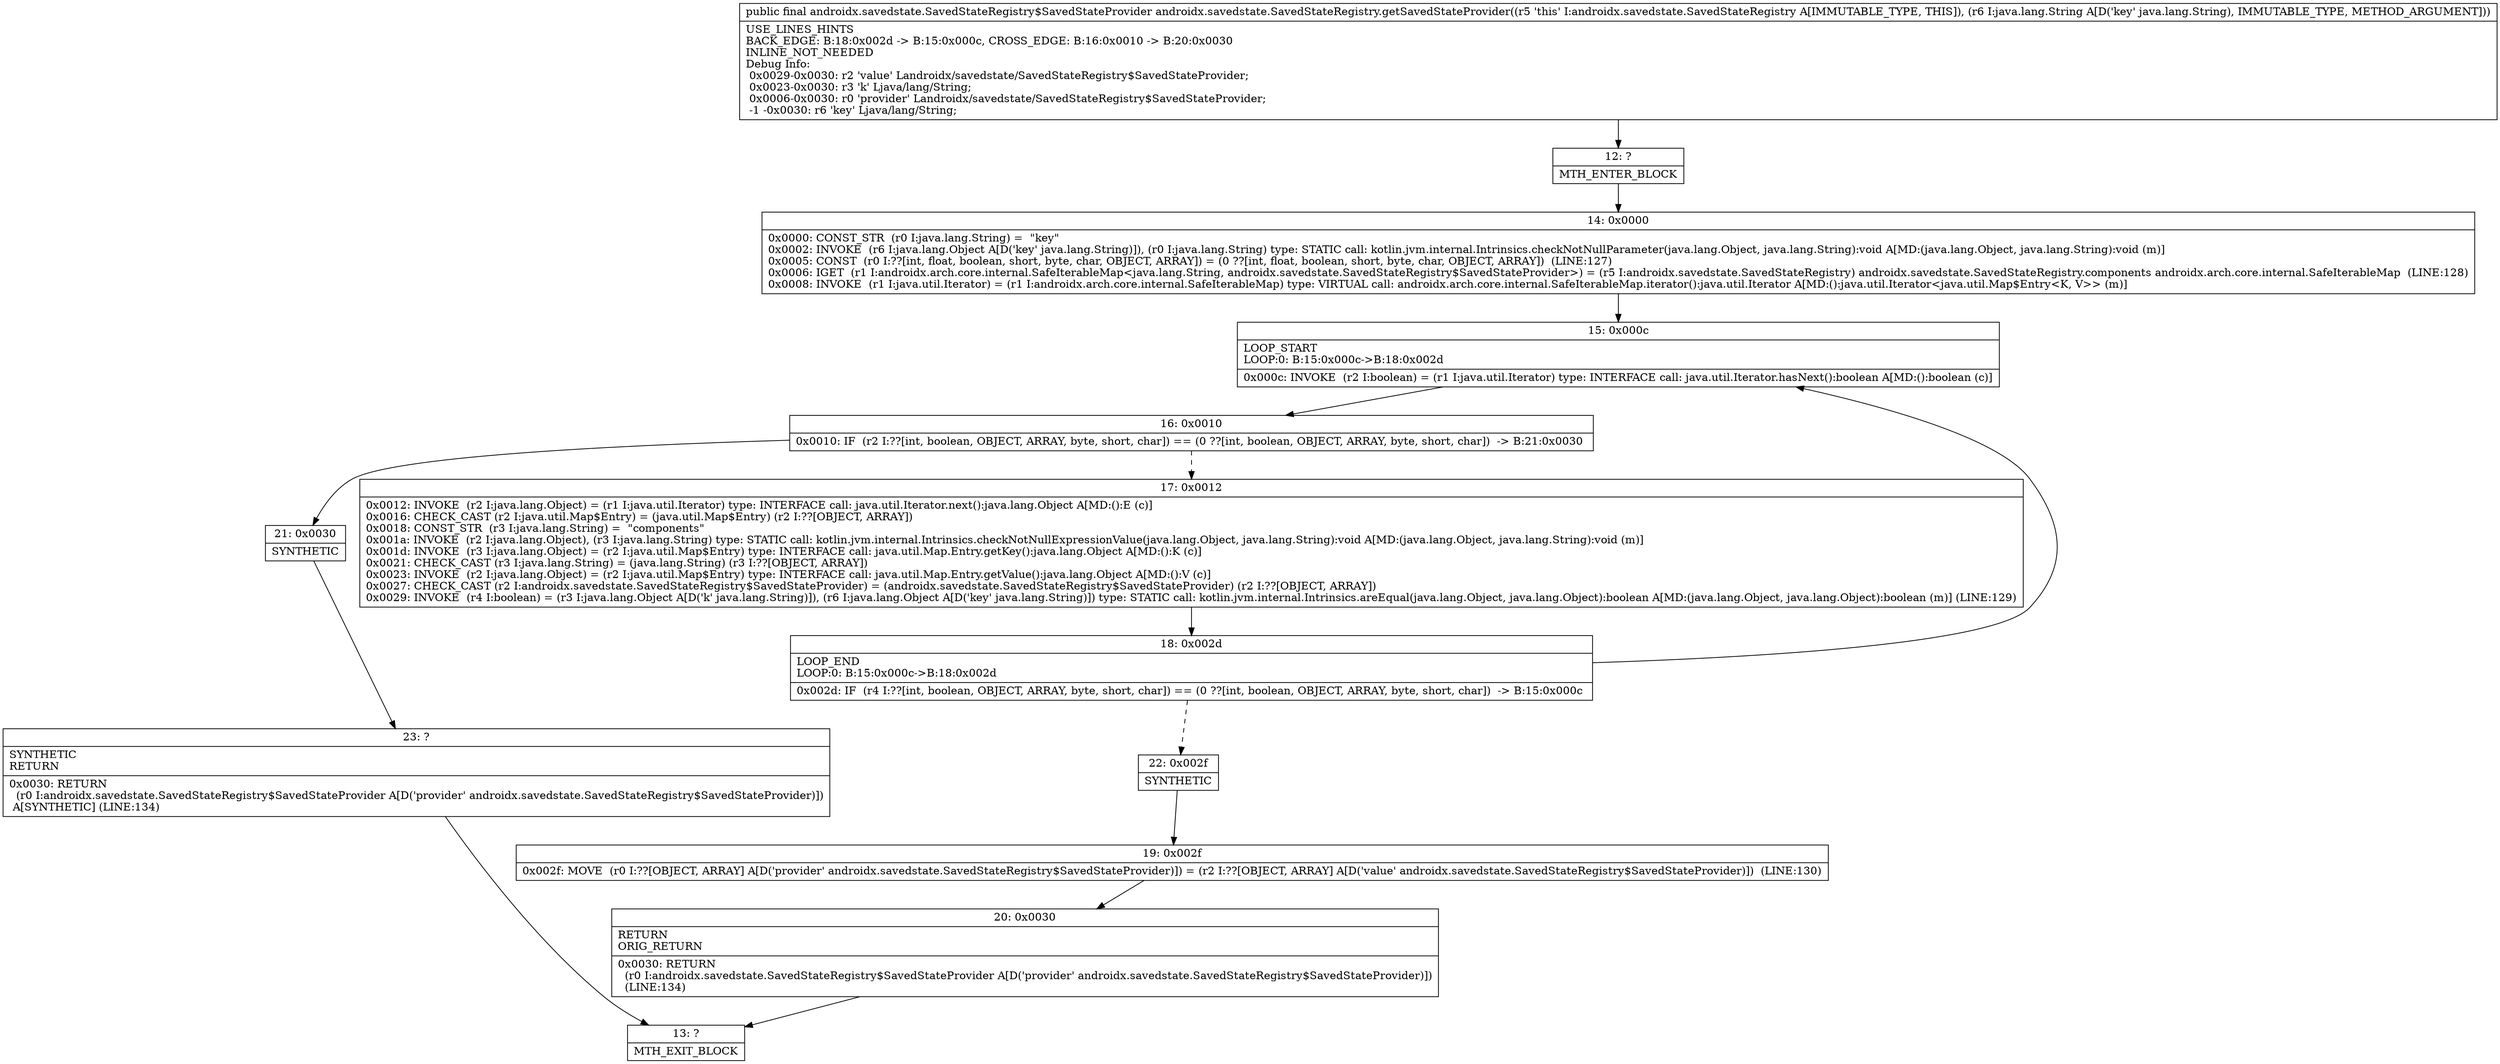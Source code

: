 digraph "CFG forandroidx.savedstate.SavedStateRegistry.getSavedStateProvider(Ljava\/lang\/String;)Landroidx\/savedstate\/SavedStateRegistry$SavedStateProvider;" {
Node_12 [shape=record,label="{12\:\ ?|MTH_ENTER_BLOCK\l}"];
Node_14 [shape=record,label="{14\:\ 0x0000|0x0000: CONST_STR  (r0 I:java.lang.String) =  \"key\" \l0x0002: INVOKE  (r6 I:java.lang.Object A[D('key' java.lang.String)]), (r0 I:java.lang.String) type: STATIC call: kotlin.jvm.internal.Intrinsics.checkNotNullParameter(java.lang.Object, java.lang.String):void A[MD:(java.lang.Object, java.lang.String):void (m)]\l0x0005: CONST  (r0 I:??[int, float, boolean, short, byte, char, OBJECT, ARRAY]) = (0 ??[int, float, boolean, short, byte, char, OBJECT, ARRAY])  (LINE:127)\l0x0006: IGET  (r1 I:androidx.arch.core.internal.SafeIterableMap\<java.lang.String, androidx.savedstate.SavedStateRegistry$SavedStateProvider\>) = (r5 I:androidx.savedstate.SavedStateRegistry) androidx.savedstate.SavedStateRegistry.components androidx.arch.core.internal.SafeIterableMap  (LINE:128)\l0x0008: INVOKE  (r1 I:java.util.Iterator) = (r1 I:androidx.arch.core.internal.SafeIterableMap) type: VIRTUAL call: androidx.arch.core.internal.SafeIterableMap.iterator():java.util.Iterator A[MD:():java.util.Iterator\<java.util.Map$Entry\<K, V\>\> (m)]\l}"];
Node_15 [shape=record,label="{15\:\ 0x000c|LOOP_START\lLOOP:0: B:15:0x000c\-\>B:18:0x002d\l|0x000c: INVOKE  (r2 I:boolean) = (r1 I:java.util.Iterator) type: INTERFACE call: java.util.Iterator.hasNext():boolean A[MD:():boolean (c)]\l}"];
Node_16 [shape=record,label="{16\:\ 0x0010|0x0010: IF  (r2 I:??[int, boolean, OBJECT, ARRAY, byte, short, char]) == (0 ??[int, boolean, OBJECT, ARRAY, byte, short, char])  \-\> B:21:0x0030 \l}"];
Node_17 [shape=record,label="{17\:\ 0x0012|0x0012: INVOKE  (r2 I:java.lang.Object) = (r1 I:java.util.Iterator) type: INTERFACE call: java.util.Iterator.next():java.lang.Object A[MD:():E (c)]\l0x0016: CHECK_CAST (r2 I:java.util.Map$Entry) = (java.util.Map$Entry) (r2 I:??[OBJECT, ARRAY]) \l0x0018: CONST_STR  (r3 I:java.lang.String) =  \"components\" \l0x001a: INVOKE  (r2 I:java.lang.Object), (r3 I:java.lang.String) type: STATIC call: kotlin.jvm.internal.Intrinsics.checkNotNullExpressionValue(java.lang.Object, java.lang.String):void A[MD:(java.lang.Object, java.lang.String):void (m)]\l0x001d: INVOKE  (r3 I:java.lang.Object) = (r2 I:java.util.Map$Entry) type: INTERFACE call: java.util.Map.Entry.getKey():java.lang.Object A[MD:():K (c)]\l0x0021: CHECK_CAST (r3 I:java.lang.String) = (java.lang.String) (r3 I:??[OBJECT, ARRAY]) \l0x0023: INVOKE  (r2 I:java.lang.Object) = (r2 I:java.util.Map$Entry) type: INTERFACE call: java.util.Map.Entry.getValue():java.lang.Object A[MD:():V (c)]\l0x0027: CHECK_CAST (r2 I:androidx.savedstate.SavedStateRegistry$SavedStateProvider) = (androidx.savedstate.SavedStateRegistry$SavedStateProvider) (r2 I:??[OBJECT, ARRAY]) \l0x0029: INVOKE  (r4 I:boolean) = (r3 I:java.lang.Object A[D('k' java.lang.String)]), (r6 I:java.lang.Object A[D('key' java.lang.String)]) type: STATIC call: kotlin.jvm.internal.Intrinsics.areEqual(java.lang.Object, java.lang.Object):boolean A[MD:(java.lang.Object, java.lang.Object):boolean (m)] (LINE:129)\l}"];
Node_18 [shape=record,label="{18\:\ 0x002d|LOOP_END\lLOOP:0: B:15:0x000c\-\>B:18:0x002d\l|0x002d: IF  (r4 I:??[int, boolean, OBJECT, ARRAY, byte, short, char]) == (0 ??[int, boolean, OBJECT, ARRAY, byte, short, char])  \-\> B:15:0x000c \l}"];
Node_22 [shape=record,label="{22\:\ 0x002f|SYNTHETIC\l}"];
Node_19 [shape=record,label="{19\:\ 0x002f|0x002f: MOVE  (r0 I:??[OBJECT, ARRAY] A[D('provider' androidx.savedstate.SavedStateRegistry$SavedStateProvider)]) = (r2 I:??[OBJECT, ARRAY] A[D('value' androidx.savedstate.SavedStateRegistry$SavedStateProvider)])  (LINE:130)\l}"];
Node_20 [shape=record,label="{20\:\ 0x0030|RETURN\lORIG_RETURN\l|0x0030: RETURN  \l  (r0 I:androidx.savedstate.SavedStateRegistry$SavedStateProvider A[D('provider' androidx.savedstate.SavedStateRegistry$SavedStateProvider)])\l  (LINE:134)\l}"];
Node_13 [shape=record,label="{13\:\ ?|MTH_EXIT_BLOCK\l}"];
Node_21 [shape=record,label="{21\:\ 0x0030|SYNTHETIC\l}"];
Node_23 [shape=record,label="{23\:\ ?|SYNTHETIC\lRETURN\l|0x0030: RETURN  \l  (r0 I:androidx.savedstate.SavedStateRegistry$SavedStateProvider A[D('provider' androidx.savedstate.SavedStateRegistry$SavedStateProvider)])\l A[SYNTHETIC] (LINE:134)\l}"];
MethodNode[shape=record,label="{public final androidx.savedstate.SavedStateRegistry$SavedStateProvider androidx.savedstate.SavedStateRegistry.getSavedStateProvider((r5 'this' I:androidx.savedstate.SavedStateRegistry A[IMMUTABLE_TYPE, THIS]), (r6 I:java.lang.String A[D('key' java.lang.String), IMMUTABLE_TYPE, METHOD_ARGUMENT]))  | USE_LINES_HINTS\lBACK_EDGE: B:18:0x002d \-\> B:15:0x000c, CROSS_EDGE: B:16:0x0010 \-\> B:20:0x0030\lINLINE_NOT_NEEDED\lDebug Info:\l  0x0029\-0x0030: r2 'value' Landroidx\/savedstate\/SavedStateRegistry$SavedStateProvider;\l  0x0023\-0x0030: r3 'k' Ljava\/lang\/String;\l  0x0006\-0x0030: r0 'provider' Landroidx\/savedstate\/SavedStateRegistry$SavedStateProvider;\l  \-1 \-0x0030: r6 'key' Ljava\/lang\/String;\l}"];
MethodNode -> Node_12;Node_12 -> Node_14;
Node_14 -> Node_15;
Node_15 -> Node_16;
Node_16 -> Node_17[style=dashed];
Node_16 -> Node_21;
Node_17 -> Node_18;
Node_18 -> Node_15;
Node_18 -> Node_22[style=dashed];
Node_22 -> Node_19;
Node_19 -> Node_20;
Node_20 -> Node_13;
Node_21 -> Node_23;
Node_23 -> Node_13;
}

